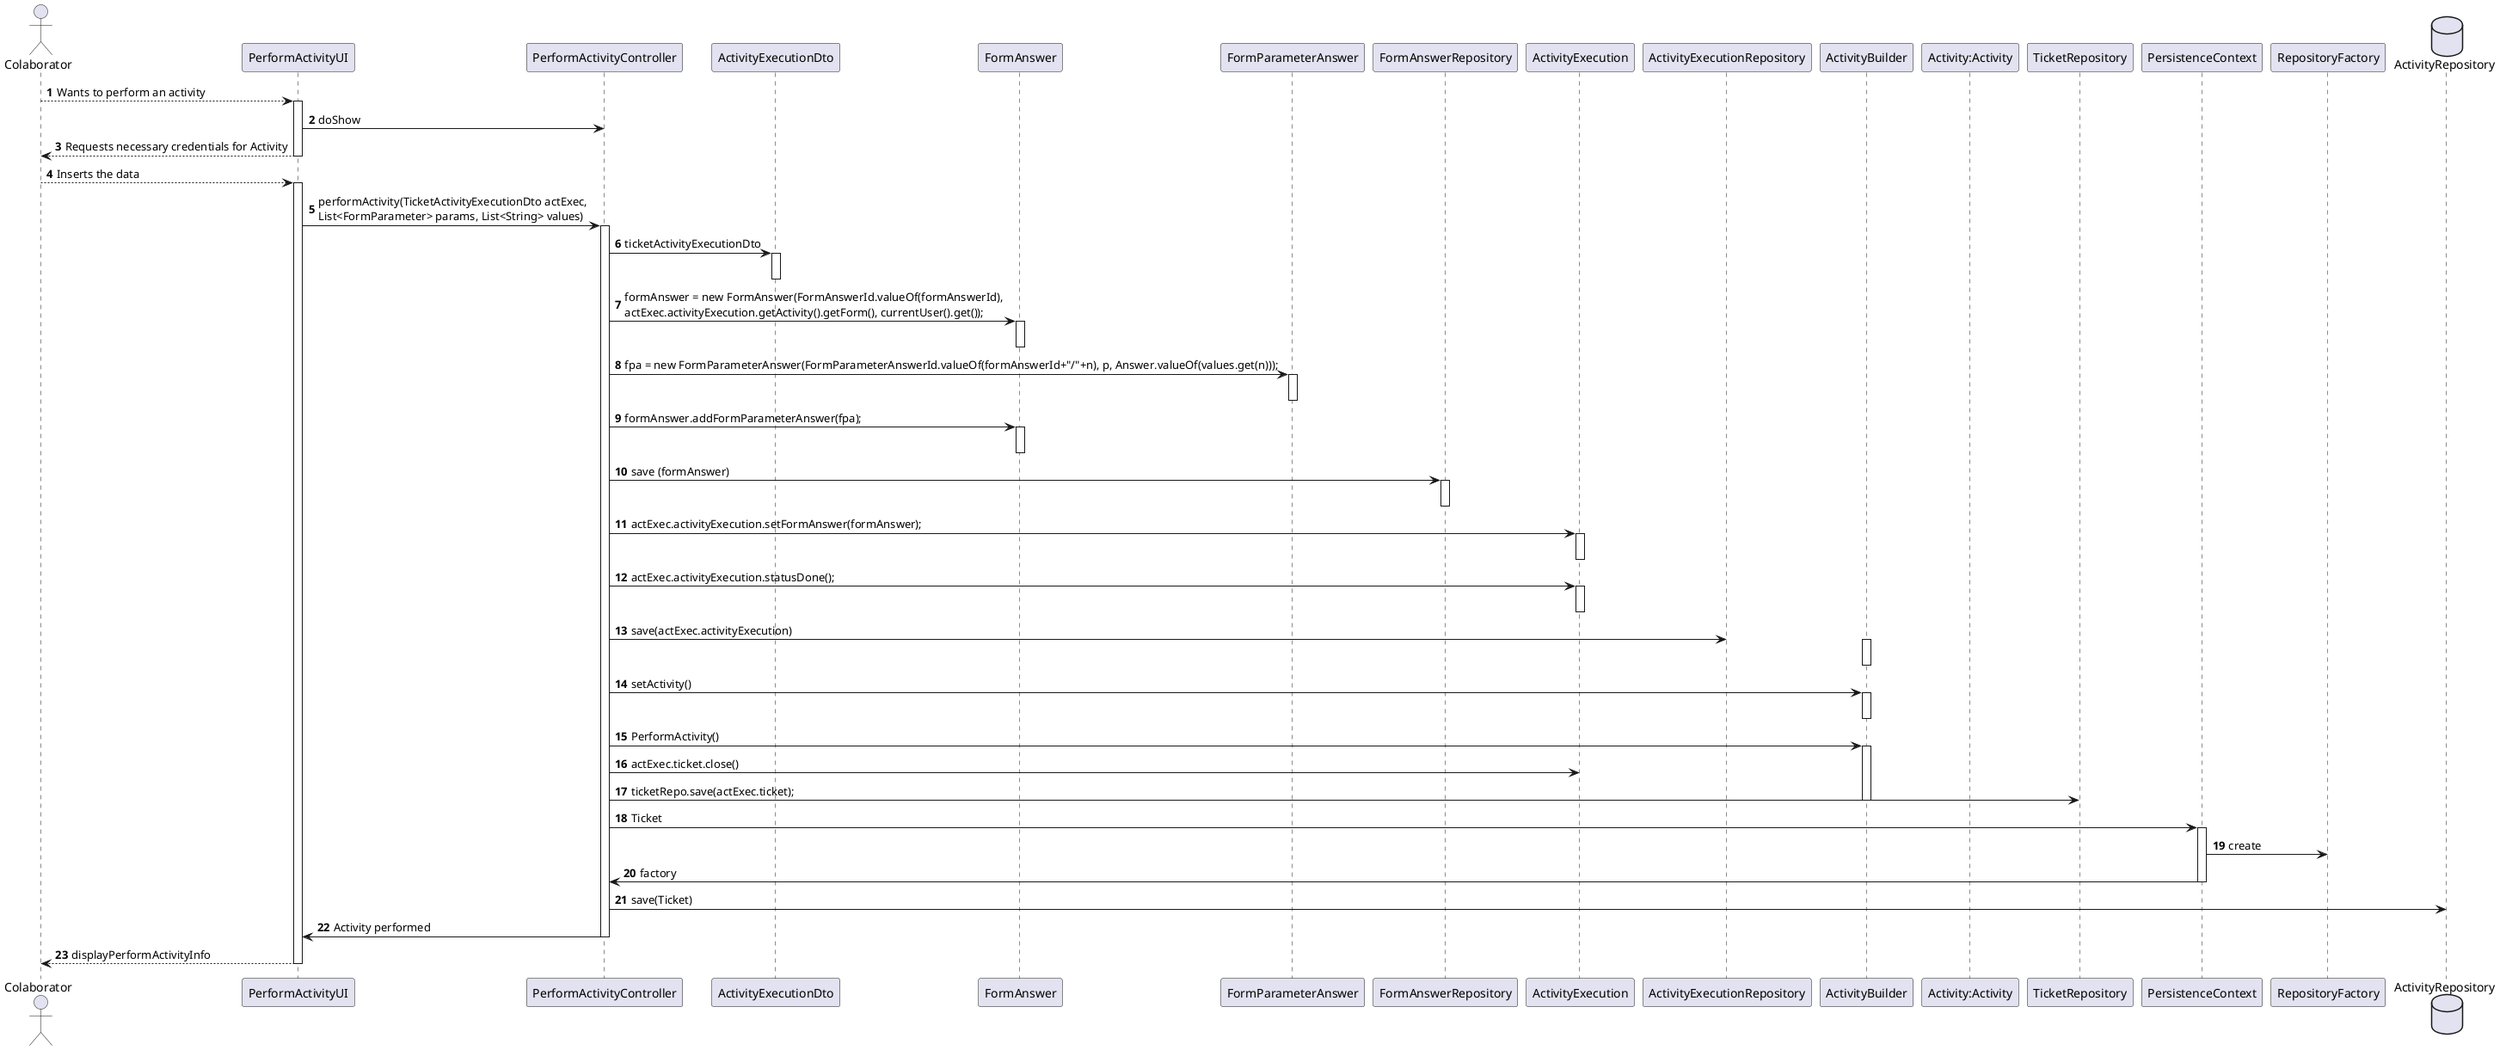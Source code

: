 @startuml
autonumber

actor "Colaborator" as C

participant "PerformActivityUI" as UI
participant "PerformActivityController" as CTRL
participant "ActivityExecutionDto" as AED
participant "FormAnswer" as FA
participant "FormParameterAnswer" as FPA
participant "FormAnswerRepository" as FAR
participant "ActivityExecution" as AE
participant "ActivityExecutionRepository" as AER
participant "ActivityBuilder" as CB
participant "Activity:Activity" as CC
participant "TicketRepository" as TR
participant "PersistenceContext" as PC
participant "RepositoryFactory" as RF


database "ActivityRepository" as CR

C --> UI : Wants to perform an activity
activate UI
    UI -> CTRL : doShow
    UI --> C : Requests necessary credentials for Activity
deactivate UI

C --> UI : Inserts the data
activate UI
    UI -> CTRL : performActivity(TicketActivityExecutionDto actExec, \nList<FormParameter> params, List<String> values)
    activate CTRL
        CTRL -> AED: ticketActivityExecutionDto
        activate AED
        deactivate AED
        CTRL -> FA: formAnswer = new FormAnswer(FormAnswerId.valueOf(formAnswerId), \nactExec.activityExecution.getActivity().getForm(), currentUser().get());
        activate FA
        deactivate FA
                CTRL -> FPA: fpa = new FormParameterAnswer(FormParameterAnswerId.valueOf(formAnswerId+"/"+n), p, Answer.valueOf(values.get(n)));
                activate FPA
                deactivate FPA
                CTRL -> FA : formAnswer.addFormParameterAnswer(fpa);
                activate FA
                deactivate FA

                CTRL -> FAR : save (formAnswer)
                activate FAR
                deactivate FAR

                CTRL -> AE : actExec.activityExecution.setFormAnswer(formAnswer);
                activate AE
                deactivate AE
                CTRL -> AE : actExec.activityExecution.statusDone();
                activate AE
                deactivate AE
                CTRL -> AER : save(actExec.activityExecution)
        activate CB
        deactivate CB

        CTRL -> CB: setActivity()
        activate CB
        deactivate CB

        CTRL -> CB: PerformActivity()
        activate CB
                CTRL -> AE: actExec.ticket.close()
                CTRL -> TR: ticketRepo.save(actExec.ticket);
        deactivate CB

        CTRL -> PC: Ticket
        activate PC
         PC->RF: create
         PC->CTRL: factory

        deactivate PC


        CTRL->CR:save(Ticket)

        CTRL->UI:Activity performed
    deactivate CTRL

    UI --> C : displayPerformActivityInfo
deactivate UI


@enduml

